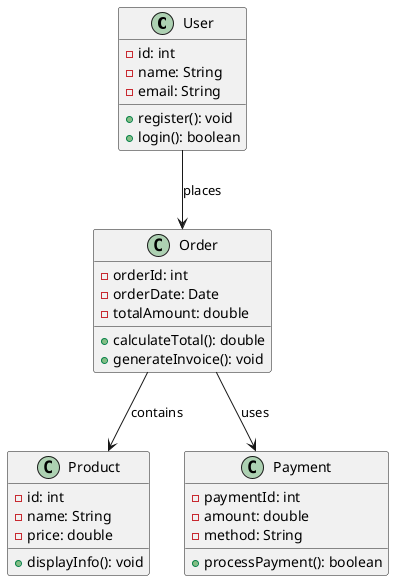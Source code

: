 @startuml class
class User {
    - id: int
    - name: String
    - email: String
    + register(): void
    + login(): boolean
}
class Product {
    - id: int
    - name: String
    - price: double
    + displayInfo(): void
}
class Order {
    - orderId: int
    - orderDate: Date
    - totalAmount: double
    + calculateTotal(): double
    + generateInvoice(): void
}
class Payment {
    - paymentId: int
    - amount: double
    - method: String
    + processPayment(): boolean
}
User --> Order : places
Order --> Product : contains
Order --> Payment : uses
@enduml
